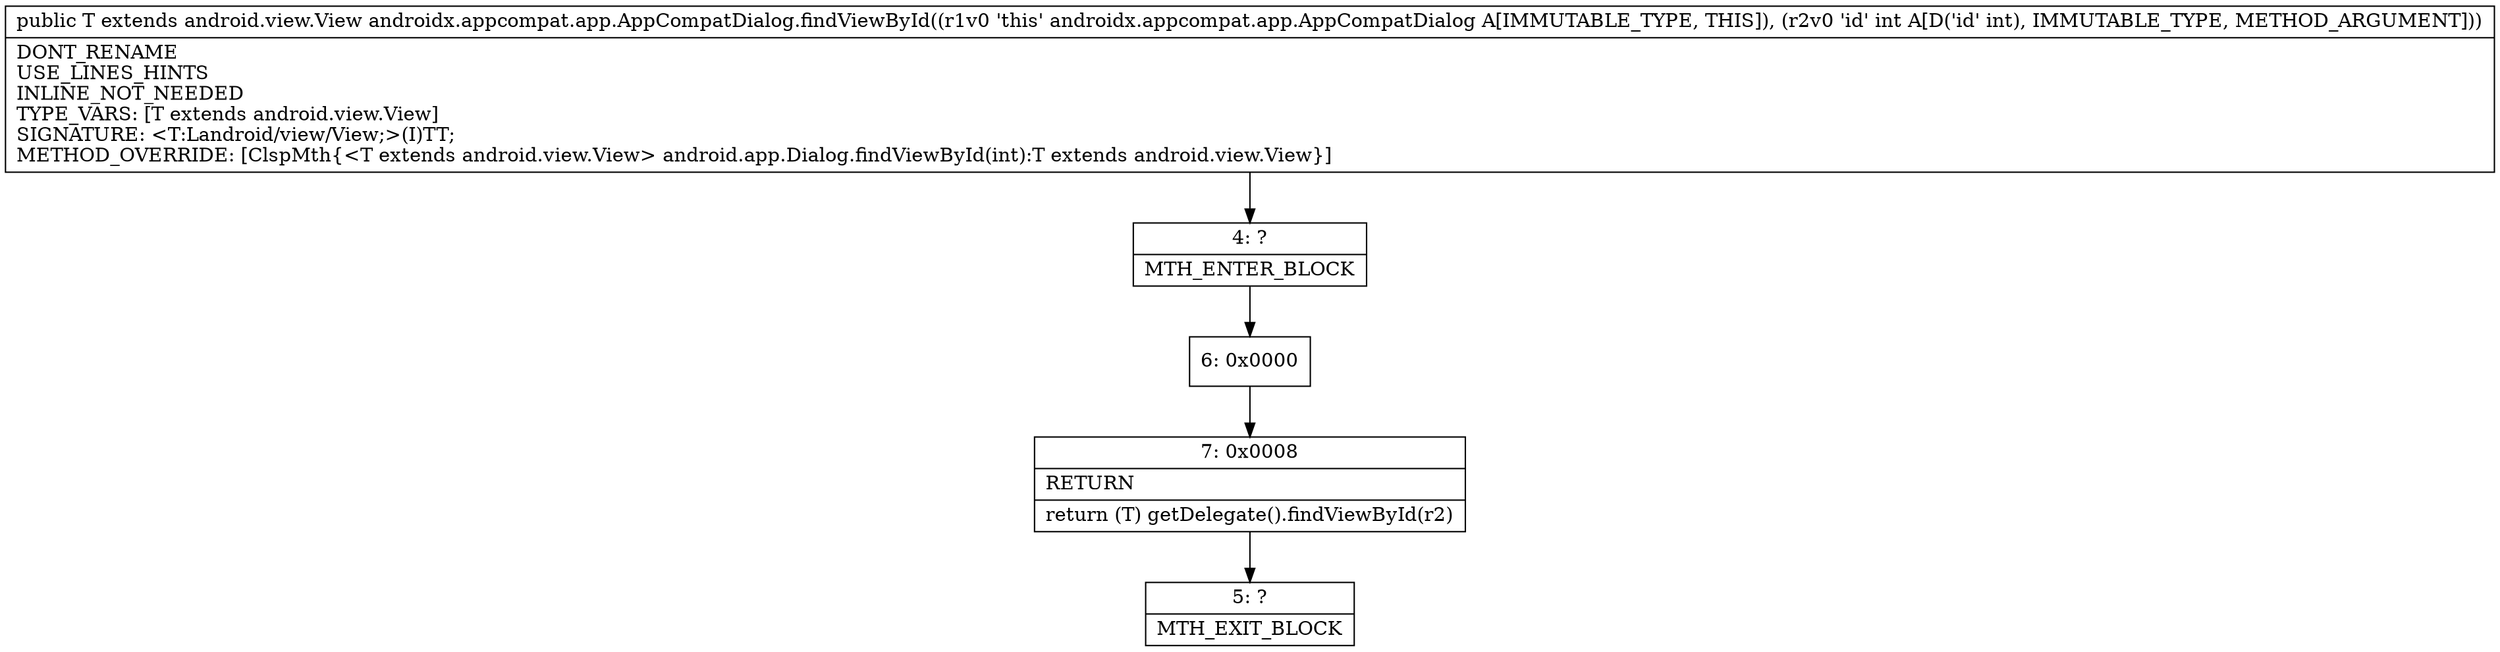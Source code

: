 digraph "CFG forandroidx.appcompat.app.AppCompatDialog.findViewById(I)Landroid\/view\/View;" {
Node_4 [shape=record,label="{4\:\ ?|MTH_ENTER_BLOCK\l}"];
Node_6 [shape=record,label="{6\:\ 0x0000}"];
Node_7 [shape=record,label="{7\:\ 0x0008|RETURN\l|return (T) getDelegate().findViewById(r2)\l}"];
Node_5 [shape=record,label="{5\:\ ?|MTH_EXIT_BLOCK\l}"];
MethodNode[shape=record,label="{public T extends android.view.View androidx.appcompat.app.AppCompatDialog.findViewById((r1v0 'this' androidx.appcompat.app.AppCompatDialog A[IMMUTABLE_TYPE, THIS]), (r2v0 'id' int A[D('id' int), IMMUTABLE_TYPE, METHOD_ARGUMENT]))  | DONT_RENAME\lUSE_LINES_HINTS\lINLINE_NOT_NEEDED\lTYPE_VARS: [T extends android.view.View]\lSIGNATURE: \<T:Landroid\/view\/View;\>(I)TT;\lMETHOD_OVERRIDE: [ClspMth\{\<T extends android.view.View\> android.app.Dialog.findViewById(int):T extends android.view.View\}]\l}"];
MethodNode -> Node_4;Node_4 -> Node_6;
Node_6 -> Node_7;
Node_7 -> Node_5;
}

